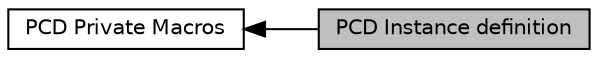 digraph "PCD Instance definition"
{
  edge [fontname="Helvetica",fontsize="10",labelfontname="Helvetica",labelfontsize="10"];
  node [fontname="Helvetica",fontsize="10",shape=record];
  rankdir=LR;
  Node1 [label="PCD Private Macros",height=0.2,width=0.4,color="black", fillcolor="white", style="filled",URL="$group___p_c_d___private___macros.html"];
  Node0 [label="PCD Instance definition",height=0.2,width=0.4,color="black", fillcolor="grey75", style="filled", fontcolor="black"];
  Node1->Node0 [shape=plaintext, dir="back", style="solid"];
}
